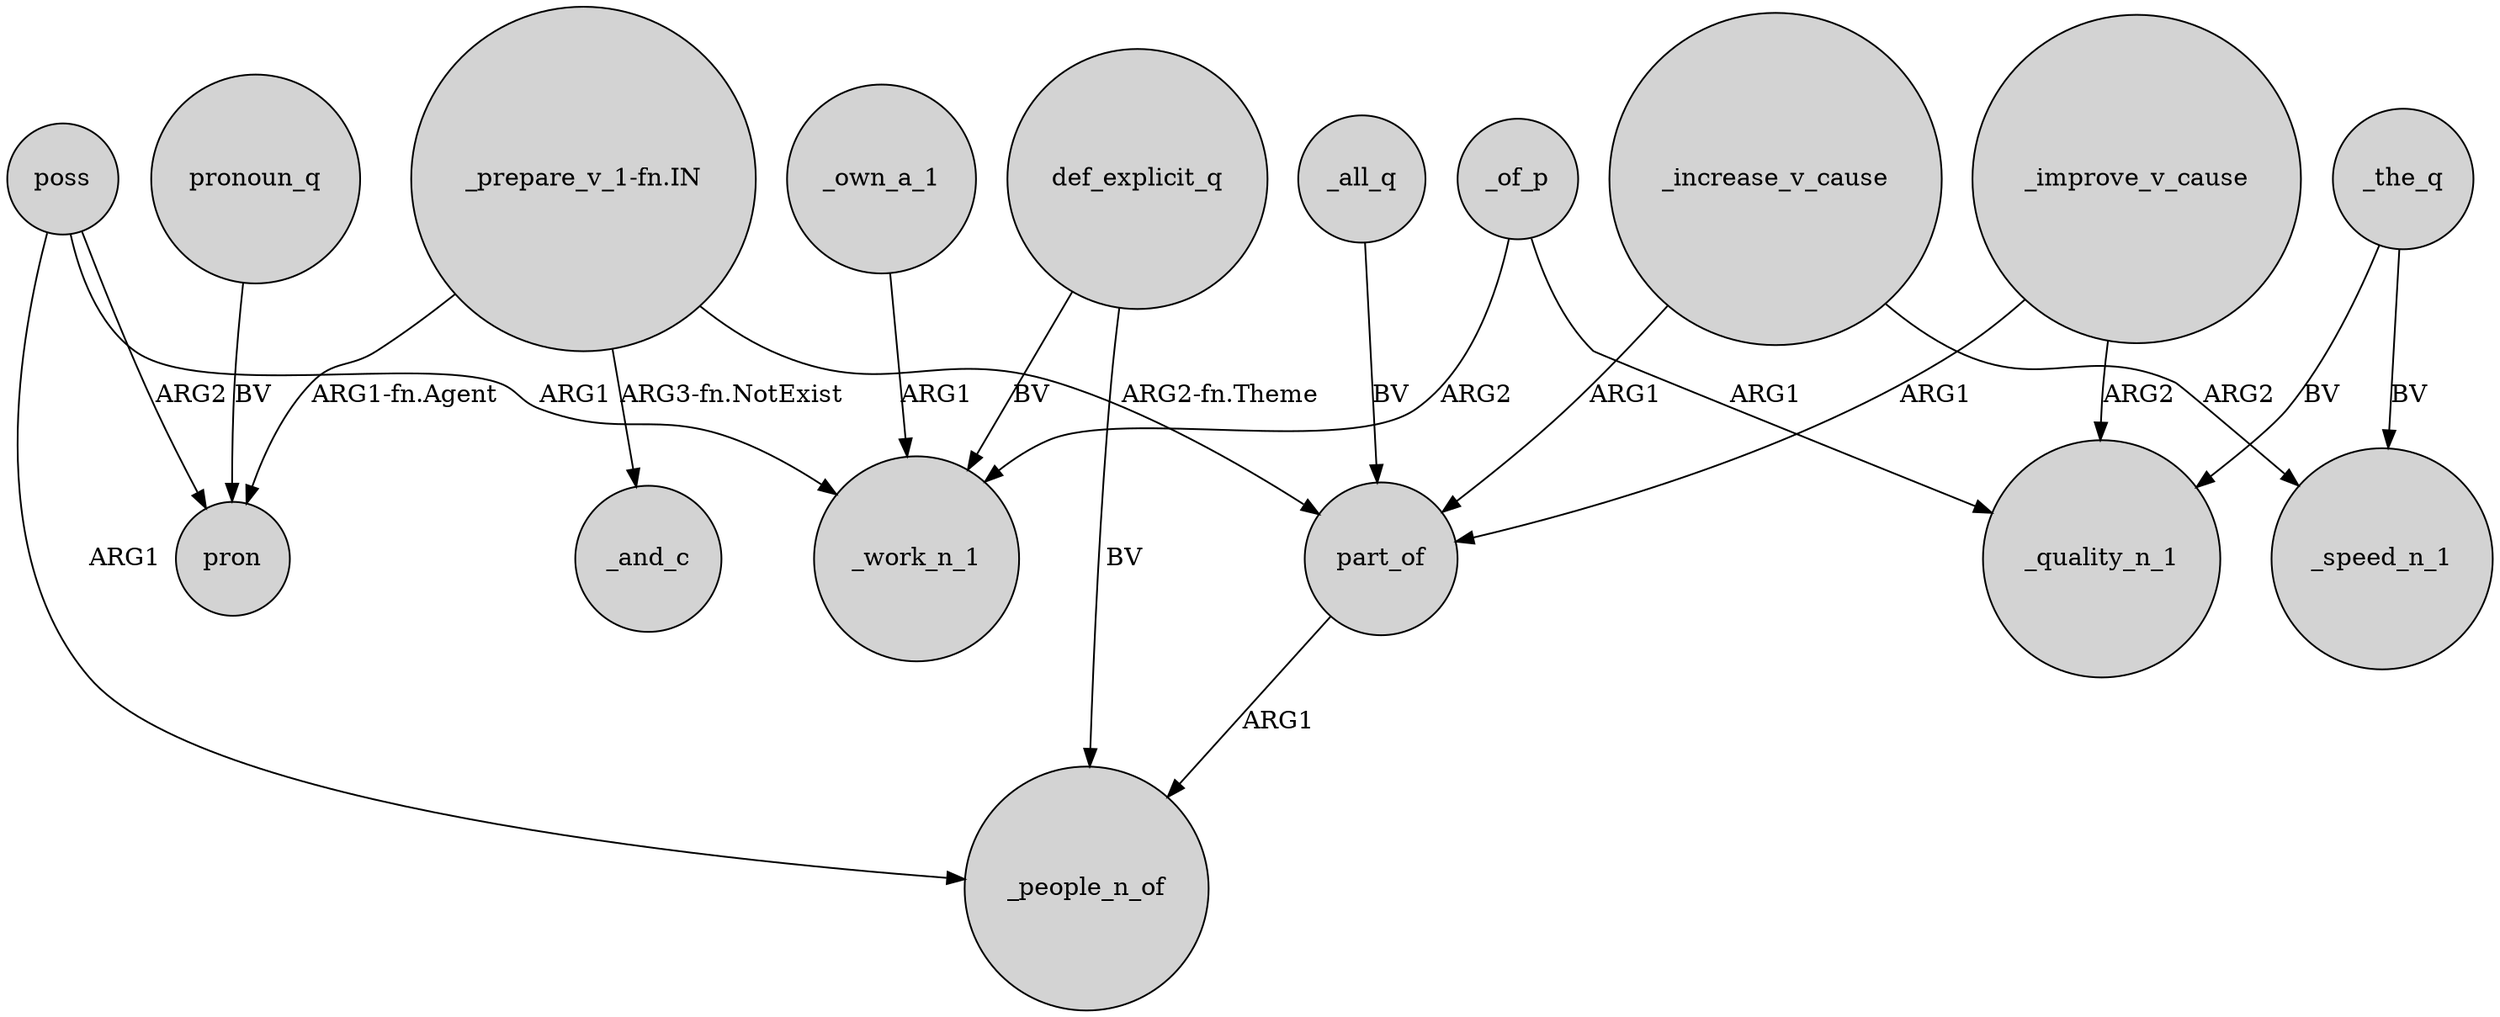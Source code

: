 digraph {
	node [shape=circle style=filled]
	"_prepare_v_1-fn.IN" -> pron [label="ARG1-fn.Agent"]
	_improve_v_cause -> part_of [label=ARG1]
	_all_q -> part_of [label=BV]
	poss -> pron [label=ARG2]
	_of_p -> _work_n_1 [label=ARG2]
	_increase_v_cause -> _speed_n_1 [label=ARG2]
	_own_a_1 -> _work_n_1 [label=ARG1]
	"_prepare_v_1-fn.IN" -> _and_c [label="ARG3-fn.NotExist"]
	poss -> _work_n_1 [label=ARG1]
	_the_q -> _quality_n_1 [label=BV]
	poss -> _people_n_of [label=ARG1]
	_the_q -> _speed_n_1 [label=BV]
	"_prepare_v_1-fn.IN" -> part_of [label="ARG2-fn.Theme"]
	pronoun_q -> pron [label=BV]
	_improve_v_cause -> _quality_n_1 [label=ARG2]
	_of_p -> _quality_n_1 [label=ARG1]
	def_explicit_q -> _work_n_1 [label=BV]
	_increase_v_cause -> part_of [label=ARG1]
	part_of -> _people_n_of [label=ARG1]
	def_explicit_q -> _people_n_of [label=BV]
}
